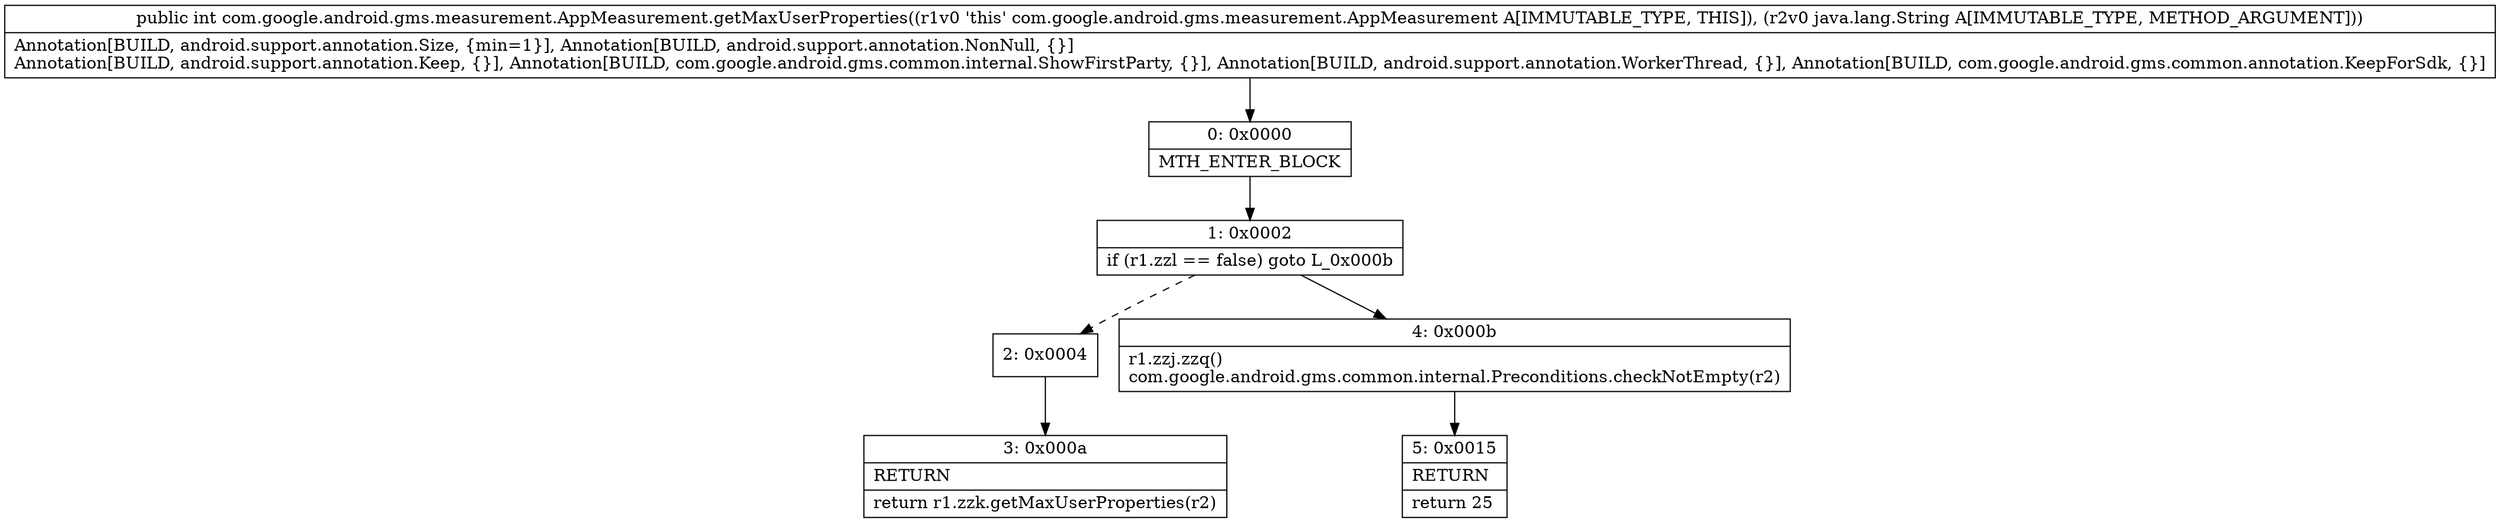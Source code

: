 digraph "CFG forcom.google.android.gms.measurement.AppMeasurement.getMaxUserProperties(Ljava\/lang\/String;)I" {
Node_0 [shape=record,label="{0\:\ 0x0000|MTH_ENTER_BLOCK\l}"];
Node_1 [shape=record,label="{1\:\ 0x0002|if (r1.zzl == false) goto L_0x000b\l}"];
Node_2 [shape=record,label="{2\:\ 0x0004}"];
Node_3 [shape=record,label="{3\:\ 0x000a|RETURN\l|return r1.zzk.getMaxUserProperties(r2)\l}"];
Node_4 [shape=record,label="{4\:\ 0x000b|r1.zzj.zzq()\lcom.google.android.gms.common.internal.Preconditions.checkNotEmpty(r2)\l}"];
Node_5 [shape=record,label="{5\:\ 0x0015|RETURN\l|return 25\l}"];
MethodNode[shape=record,label="{public int com.google.android.gms.measurement.AppMeasurement.getMaxUserProperties((r1v0 'this' com.google.android.gms.measurement.AppMeasurement A[IMMUTABLE_TYPE, THIS]), (r2v0 java.lang.String A[IMMUTABLE_TYPE, METHOD_ARGUMENT]))  | Annotation[BUILD, android.support.annotation.Size, \{min=1\}], Annotation[BUILD, android.support.annotation.NonNull, \{\}]\lAnnotation[BUILD, android.support.annotation.Keep, \{\}], Annotation[BUILD, com.google.android.gms.common.internal.ShowFirstParty, \{\}], Annotation[BUILD, android.support.annotation.WorkerThread, \{\}], Annotation[BUILD, com.google.android.gms.common.annotation.KeepForSdk, \{\}]\l}"];
MethodNode -> Node_0;
Node_0 -> Node_1;
Node_1 -> Node_2[style=dashed];
Node_1 -> Node_4;
Node_2 -> Node_3;
Node_4 -> Node_5;
}

